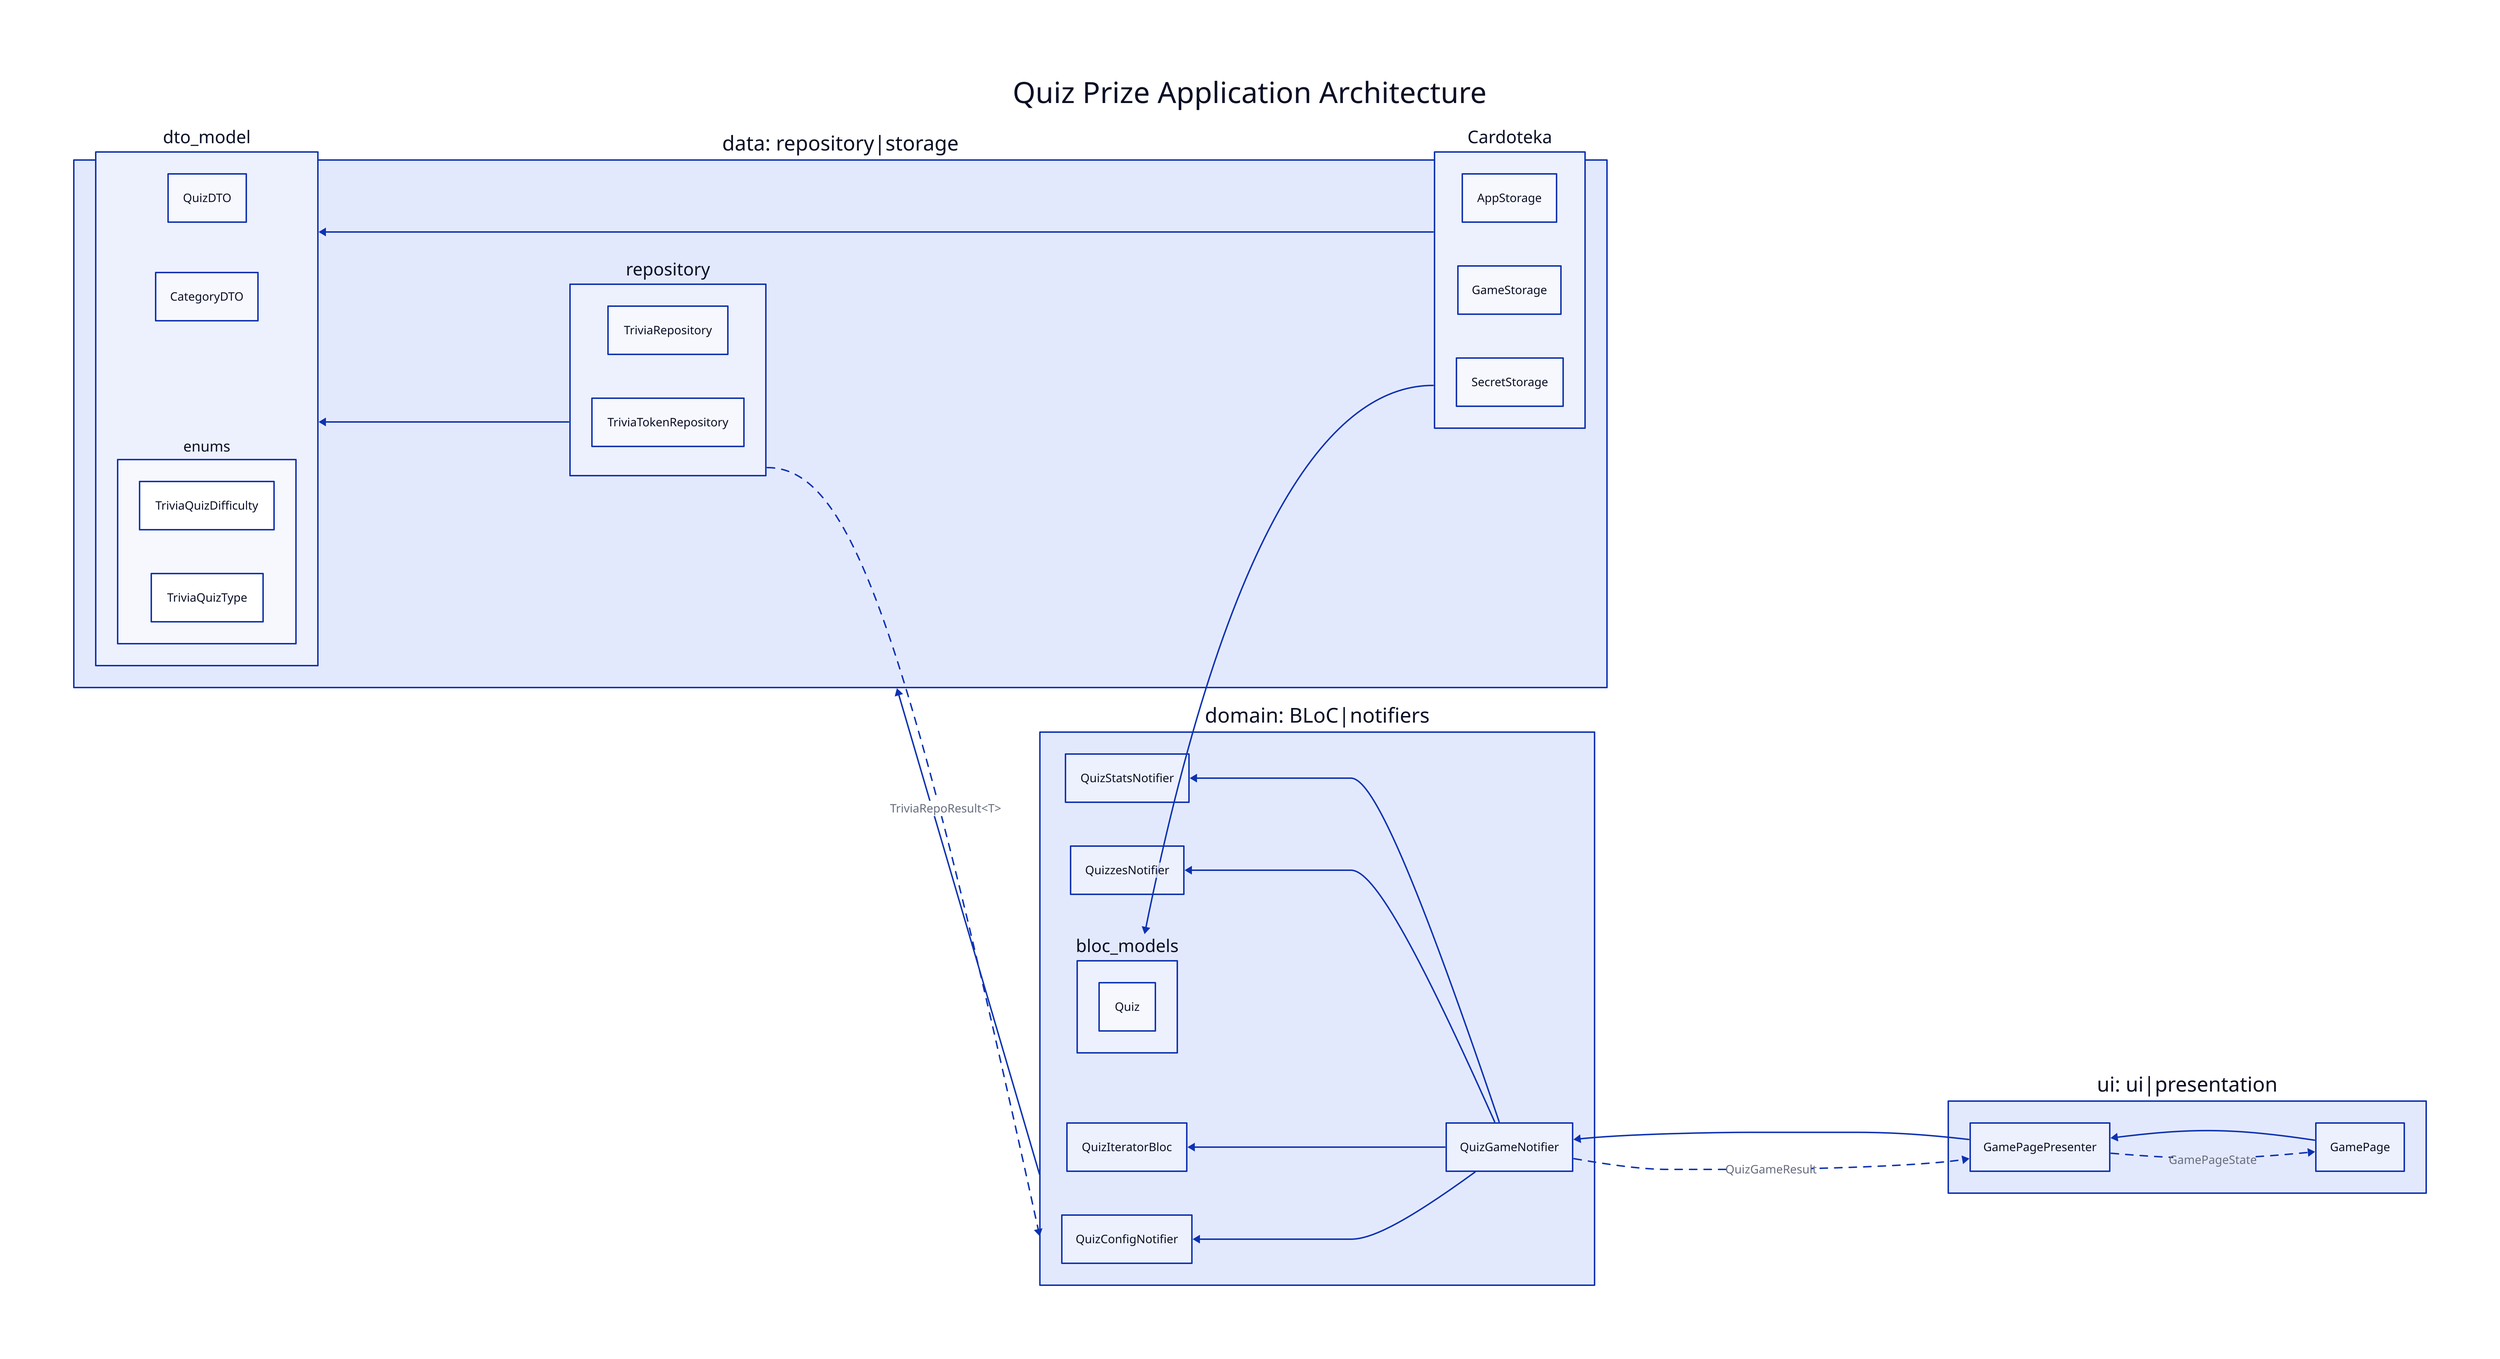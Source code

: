 title: Quiz Prize Application Architecture {
    near: top-center
    shape: text
    style: {
    font-size: 40
    bold: true
    }
}

direction: left

UI: "ui: ui|presentation" {
    direction: left
    GamePage -> GamePagePresenter
}

BLOC: "domain: BLoC|notifiers" {
    direction: right
    QuizGameNotifier -> QuizStatsNotifier
    QuizGameNotifier -> QuizzesNotifier
    QuizGameNotifier -> QuizConfigNotifier
    QuizGameNotifier -> QuizIteratorBloc

    bloc_models: {
        Quiz
    }
}

DATA: "data: repository|storage" {
    repository: {
        TriviaRepository
        TriviaTokenRepository
    }

    dto_model: {
        QuizDTO
        CategoryDTO

        enums: {
            TriviaQuizDifficulty
            TriviaQuizType
        }
    }

    Cardoteka: {
        AppStorage
        GameStorage
        SecretStorage
    }

    Cardoteka -> dto_model
    repository -> dto_model
}

UI.GamePagePresenter -> BLOC.QuizGameNotifier
BLOC -> DATA
DATA.Cardoteka -> BLOC.bloc_models

# Data return
DATA.repository -> BLOC: "TriviaRepoResult<T>" {
    style: {
    stroke-dash: 5
    }
}
BLOC.QuizGameNotifier -> UI.GamePagePresenter: "QuizGameResult" {
    style: {
    stroke-dash: 5
    }
}
UI.GamePagePresenter -> UI.GamePage: "GamePageState" {
    style: {
    stroke-dash: 5
    }
}
